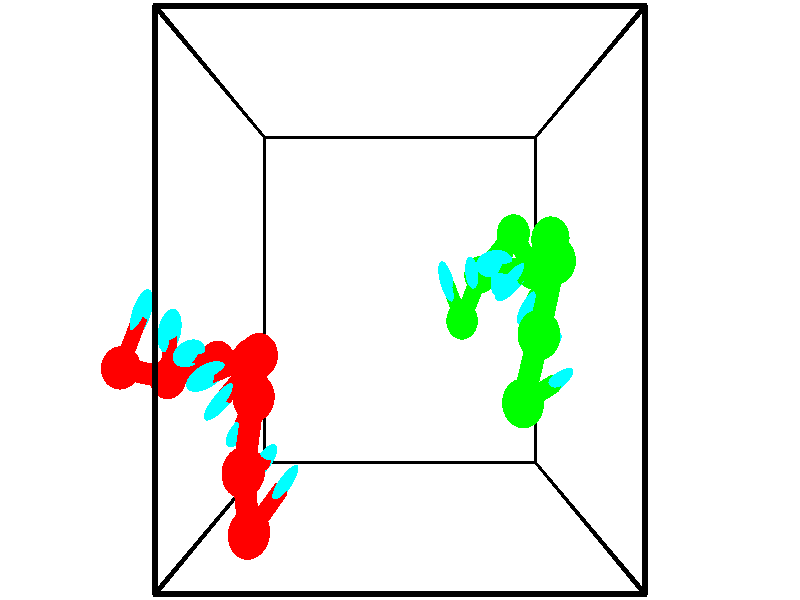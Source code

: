 // switches for output
#declare DRAW_BASES = 1; // possible values are 0, 1; only relevant for DNA ribbons
#declare DRAW_BASES_TYPE = 3; // possible values are 1, 2, 3; only relevant for DNA ribbons
#declare DRAW_FOG = 0; // set to 1 to enable fog

#include "colors.inc"

#include "transforms.inc"
background { rgb <1, 1, 1>}

#default {
   normal{
       ripples 0.25
       frequency 0.20
       turbulence 0.2
       lambda 5
   }
	finish {
		phong 0.1
		phong_size 40.
	}
}

// original window dimensions: 1024x640


// camera settings

camera {
	sky <-0, 1, 0>
	up <-0, 1, 0>
	right 1.6 * <1, 0, 0>
	location <2.5, 2.5, 11.1562>
	look_at <2.5, 2.5, 2.5>
	direction <0, 0, -8.6562>
	angle 67.0682
}


# declare cpy_camera_pos = <2.5, 2.5, 11.1562>;
# if (DRAW_FOG = 1)
fog {
	fog_type 2
	up vnormalize(cpy_camera_pos)
	color rgbt<1,1,1,0.3>
	distance 1e-5
	fog_alt 3e-3
	fog_offset 4
}
# end


// LIGHTS

# declare lum = 6;
global_settings {
	ambient_light rgb lum * <0.05, 0.05, 0.05>
	max_trace_level 15
}# declare cpy_direct_light_amount = 0.25;
light_source
{	1000 * <-1, -1, 1>,
	rgb lum * cpy_direct_light_amount
	parallel
}

light_source
{	1000 * <1, 1, -1>,
	rgb lum * cpy_direct_light_amount
	parallel
}

// strand 0

// nucleotide -1

// particle -1
sphere {
	<0.659073, 0.123190, 3.791512> 0.250000
	pigment { color rgbt <1,0,0,0> }
	no_shadow
}
cylinder {
	<0.842423, 0.326321, 3.499758>,  <0.952434, 0.448199, 3.324705>, 0.100000
	pigment { color rgbt <1,0,0,0> }
	no_shadow
}
cylinder {
	<0.842423, 0.326321, 3.499758>,  <0.659073, 0.123190, 3.791512>, 0.100000
	pigment { color rgbt <1,0,0,0> }
	no_shadow
}

// particle -1
sphere {
	<0.842423, 0.326321, 3.499758> 0.100000
	pigment { color rgbt <1,0,0,0> }
	no_shadow
}
sphere {
	0, 1
	scale<0.080000,0.200000,0.300000>
	matrix <-0.802166, 0.589732, -0.093520,
		0.382650, 0.627956, 0.677681,
		0.458376, 0.507827, -0.729385,
		0.979936, 0.478669, 3.280942>
	pigment { color rgbt <0,1,1,0> }
	no_shadow
}
cylinder {
	<0.640453, 0.794083, 3.984704>,  <0.659073, 0.123190, 3.791512>, 0.130000
	pigment { color rgbt <1,0,0,0> }
	no_shadow
}

// nucleotide -1

// particle -1
sphere {
	<0.640453, 0.794083, 3.984704> 0.250000
	pigment { color rgbt <1,0,0,0> }
	no_shadow
}
cylinder {
	<0.696697, 0.773525, 3.589212>,  <0.730444, 0.761191, 3.351917>, 0.100000
	pigment { color rgbt <1,0,0,0> }
	no_shadow
}
cylinder {
	<0.696697, 0.773525, 3.589212>,  <0.640453, 0.794083, 3.984704>, 0.100000
	pigment { color rgbt <1,0,0,0> }
	no_shadow
}

// particle -1
sphere {
	<0.696697, 0.773525, 3.589212> 0.100000
	pigment { color rgbt <1,0,0,0> }
	no_shadow
}
sphere {
	0, 1
	scale<0.080000,0.200000,0.300000>
	matrix <-0.817059, 0.557970, -0.145201,
		0.559144, 0.828268, 0.036465,
		0.140611, -0.051394, -0.988730,
		0.738881, 0.758107, 3.292593>
	pigment { color rgbt <0,1,1,0> }
	no_shadow
}
cylinder {
	<0.706650, 1.502849, 3.747910>,  <0.640453, 0.794083, 3.984704>, 0.130000
	pigment { color rgbt <1,0,0,0> }
	no_shadow
}

// nucleotide -1

// particle -1
sphere {
	<0.706650, 1.502849, 3.747910> 0.250000
	pigment { color rgbt <1,0,0,0> }
	no_shadow
}
cylinder {
	<0.537763, 1.260685, 3.478033>,  <0.436430, 1.115386, 3.316107>, 0.100000
	pigment { color rgbt <1,0,0,0> }
	no_shadow
}
cylinder {
	<0.537763, 1.260685, 3.478033>,  <0.706650, 1.502849, 3.747910>, 0.100000
	pigment { color rgbt <1,0,0,0> }
	no_shadow
}

// particle -1
sphere {
	<0.537763, 1.260685, 3.478033> 0.100000
	pigment { color rgbt <1,0,0,0> }
	no_shadow
}
sphere {
	0, 1
	scale<0.080000,0.200000,0.300000>
	matrix <-0.648332, 0.721867, -0.242019,
		0.633558, 0.335239, -0.697294,
		-0.422220, -0.605411, -0.674691,
		0.411097, 1.079062, 3.275626>
	pigment { color rgbt <0,1,1,0> }
	no_shadow
}
cylinder {
	<0.621405, 1.883443, 3.128688>,  <0.706650, 1.502849, 3.747910>, 0.130000
	pigment { color rgbt <1,0,0,0> }
	no_shadow
}

// nucleotide -1

// particle -1
sphere {
	<0.621405, 1.883443, 3.128688> 0.250000
	pigment { color rgbt <1,0,0,0> }
	no_shadow
}
cylinder {
	<0.340103, 1.599083, 3.131647>,  <0.171322, 1.428467, 3.133422>, 0.100000
	pigment { color rgbt <1,0,0,0> }
	no_shadow
}
cylinder {
	<0.340103, 1.599083, 3.131647>,  <0.621405, 1.883443, 3.128688>, 0.100000
	pigment { color rgbt <1,0,0,0> }
	no_shadow
}

// particle -1
sphere {
	<0.340103, 1.599083, 3.131647> 0.100000
	pigment { color rgbt <1,0,0,0> }
	no_shadow
}
sphere {
	0, 1
	scale<0.080000,0.200000,0.300000>
	matrix <-0.697036, 0.687419, -0.203949,
		0.139902, -0.148584, -0.978953,
		-0.703255, -0.710899, 0.007397,
		0.129127, 1.385813, 3.133866>
	pigment { color rgbt <0,1,1,0> }
	no_shadow
}
cylinder {
	<0.333436, 1.782471, 2.439460>,  <0.621405, 1.883443, 3.128688>, 0.130000
	pigment { color rgbt <1,0,0,0> }
	no_shadow
}

// nucleotide -1

// particle -1
sphere {
	<0.333436, 1.782471, 2.439460> 0.250000
	pigment { color rgbt <1,0,0,0> }
	no_shadow
}
cylinder {
	<0.067066, 1.697254, 2.725441>,  <-0.092756, 1.646124, 2.897029>, 0.100000
	pigment { color rgbt <1,0,0,0> }
	no_shadow
}
cylinder {
	<0.067066, 1.697254, 2.725441>,  <0.333436, 1.782471, 2.439460>, 0.100000
	pigment { color rgbt <1,0,0,0> }
	no_shadow
}

// particle -1
sphere {
	<0.067066, 1.697254, 2.725441> 0.100000
	pigment { color rgbt <1,0,0,0> }
	no_shadow
}
sphere {
	0, 1
	scale<0.080000,0.200000,0.300000>
	matrix <-0.662292, 0.609949, -0.435123,
		-0.343385, -0.763266, -0.547277,
		-0.665926, -0.213042, 0.714952,
		-0.132711, 1.633341, 2.939927>
	pigment { color rgbt <0,1,1,0> }
	no_shadow
}
cylinder {
	<-0.252685, 1.738425, 2.058088>,  <0.333436, 1.782471, 2.439460>, 0.130000
	pigment { color rgbt <1,0,0,0> }
	no_shadow
}

// nucleotide -1

// particle -1
sphere {
	<-0.252685, 1.738425, 2.058088> 0.250000
	pigment { color rgbt <1,0,0,0> }
	no_shadow
}
cylinder {
	<-0.362254, 1.817429, 2.434589>,  <-0.427996, 1.864831, 2.660490>, 0.100000
	pigment { color rgbt <1,0,0,0> }
	no_shadow
}
cylinder {
	<-0.362254, 1.817429, 2.434589>,  <-0.252685, 1.738425, 2.058088>, 0.100000
	pigment { color rgbt <1,0,0,0> }
	no_shadow
}

// particle -1
sphere {
	<-0.362254, 1.817429, 2.434589> 0.100000
	pigment { color rgbt <1,0,0,0> }
	no_shadow
}
sphere {
	0, 1
	scale<0.080000,0.200000,0.300000>
	matrix <-0.694548, 0.636348, -0.335656,
		-0.665259, -0.745689, -0.037131,
		-0.273923, 0.197509, 0.941253,
		-0.444431, 1.876681, 2.716965>
	pigment { color rgbt <0,1,1,0> }
	no_shadow
}
cylinder {
	<-0.908769, 1.537285, 2.277662>,  <-0.252685, 1.738425, 2.058088>, 0.130000
	pigment { color rgbt <1,0,0,0> }
	no_shadow
}

// nucleotide -1

// particle -1
sphere {
	<-0.908769, 1.537285, 2.277662> 0.250000
	pigment { color rgbt <1,0,0,0> }
	no_shadow
}
cylinder {
	<-0.822927, 1.877865, 2.469069>,  <-0.771423, 2.082213, 2.583912>, 0.100000
	pigment { color rgbt <1,0,0,0> }
	no_shadow
}
cylinder {
	<-0.822927, 1.877865, 2.469069>,  <-0.908769, 1.537285, 2.277662>, 0.100000
	pigment { color rgbt <1,0,0,0> }
	no_shadow
}

// particle -1
sphere {
	<-0.822927, 1.877865, 2.469069> 0.100000
	pigment { color rgbt <1,0,0,0> }
	no_shadow
}
sphere {
	0, 1
	scale<0.080000,0.200000,0.300000>
	matrix <-0.842136, 0.409470, -0.350914,
		-0.494724, -0.327668, 0.804911,
		0.214604, 0.851451, 0.478516,
		-0.758546, 2.133300, 2.612623>
	pigment { color rgbt <0,1,1,0> }
	no_shadow
}
cylinder {
	<-1.367380, 1.717470, 2.789346>,  <-0.908769, 1.537285, 2.277662>, 0.130000
	pigment { color rgbt <1,0,0,0> }
	no_shadow
}

// nucleotide -1

// particle -1
sphere {
	<-1.367380, 1.717470, 2.789346> 0.250000
	pigment { color rgbt <1,0,0,0> }
	no_shadow
}
cylinder {
	<-1.263437, 2.077652, 2.649828>,  <-1.201072, 2.293761, 2.566117>, 0.100000
	pigment { color rgbt <1,0,0,0> }
	no_shadow
}
cylinder {
	<-1.263437, 2.077652, 2.649828>,  <-1.367380, 1.717470, 2.789346>, 0.100000
	pigment { color rgbt <1,0,0,0> }
	no_shadow
}

// particle -1
sphere {
	<-1.263437, 2.077652, 2.649828> 0.100000
	pigment { color rgbt <1,0,0,0> }
	no_shadow
}
sphere {
	0, 1
	scale<0.080000,0.200000,0.300000>
	matrix <-0.964944, 0.228352, -0.129376,
		-0.036850, 0.370186, 0.928226,
		0.259856, 0.900454, -0.348794,
		-1.185480, 2.347788, 2.545190>
	pigment { color rgbt <0,1,1,0> }
	no_shadow
}
// strand 1

// nucleotide -1

// particle -1
sphere {
	<3.488620, 2.224101, 1.537339> 0.250000
	pigment { color rgbt <0,1,0,0> }
	no_shadow
}
cylinder {
	<3.333195, 2.516121, 1.762211>,  <3.239939, 2.691333, 1.897134>, 0.100000
	pigment { color rgbt <0,1,0,0> }
	no_shadow
}
cylinder {
	<3.333195, 2.516121, 1.762211>,  <3.488620, 2.224101, 1.537339>, 0.100000
	pigment { color rgbt <0,1,0,0> }
	no_shadow
}

// particle -1
sphere {
	<3.333195, 2.516121, 1.762211> 0.100000
	pigment { color rgbt <0,1,0,0> }
	no_shadow
}
sphere {
	0, 1
	scale<0.080000,0.200000,0.300000>
	matrix <0.906968, 0.195390, 0.373139,
		0.162565, 0.654867, -0.738053,
		-0.388564, 0.730049, 0.562180,
		3.216625, 2.735136, 1.930865>
	pigment { color rgbt <0,1,1,0> }
	no_shadow
}
cylinder {
	<3.785351, 2.835980, 1.453900>,  <3.488620, 2.224101, 1.537339>, 0.130000
	pigment { color rgbt <0,1,0,0> }
	no_shadow
}

// nucleotide -1

// particle -1
sphere {
	<3.785351, 2.835980, 1.453900> 0.250000
	pigment { color rgbt <0,1,0,0> }
	no_shadow
}
cylinder {
	<3.664917, 2.837692, 1.835335>,  <3.592657, 2.838720, 2.064196>, 0.100000
	pigment { color rgbt <0,1,0,0> }
	no_shadow
}
cylinder {
	<3.664917, 2.837692, 1.835335>,  <3.785351, 2.835980, 1.453900>, 0.100000
	pigment { color rgbt <0,1,0,0> }
	no_shadow
}

// particle -1
sphere {
	<3.664917, 2.837692, 1.835335> 0.100000
	pigment { color rgbt <0,1,0,0> }
	no_shadow
}
sphere {
	0, 1
	scale<0.080000,0.200000,0.300000>
	matrix <0.946342, 0.124462, 0.298238,
		-0.117408, 0.992215, -0.041524,
		-0.301085, 0.004281, 0.953588,
		3.574592, 2.838976, 2.121411>
	pigment { color rgbt <0,1,1,0> }
	no_shadow
}
cylinder {
	<4.245438, 3.350085, 1.855238>,  <3.785351, 2.835980, 1.453900>, 0.130000
	pigment { color rgbt <0,1,0,0> }
	no_shadow
}

// nucleotide -1

// particle -1
sphere {
	<4.245438, 3.350085, 1.855238> 0.250000
	pigment { color rgbt <0,1,0,0> }
	no_shadow
}
cylinder {
	<4.089809, 3.045471, 2.062580>,  <3.996433, 2.862703, 2.186985>, 0.100000
	pigment { color rgbt <0,1,0,0> }
	no_shadow
}
cylinder {
	<4.089809, 3.045471, 2.062580>,  <4.245438, 3.350085, 1.855238>, 0.100000
	pigment { color rgbt <0,1,0,0> }
	no_shadow
}

// particle -1
sphere {
	<4.089809, 3.045471, 2.062580> 0.100000
	pigment { color rgbt <0,1,0,0> }
	no_shadow
}
sphere {
	0, 1
	scale<0.080000,0.200000,0.300000>
	matrix <0.836212, -0.055882, 0.545552,
		-0.386489, 0.645712, 0.658545,
		-0.389070, -0.761533, 0.518355,
		3.973088, 2.817011, 2.218086>
	pigment { color rgbt <0,1,1,0> }
	no_shadow
}
cylinder {
	<4.446212, 2.880881, 2.305169>,  <4.245438, 3.350085, 1.855238>, 0.130000
	pigment { color rgbt <0,1,0,0> }
	no_shadow
}

// nucleotide -1

// particle -1
sphere {
	<4.446212, 2.880881, 2.305169> 0.250000
	pigment { color rgbt <0,1,0,0> }
	no_shadow
}
cylinder {
	<4.095184, 2.905937, 2.495304>,  <3.884567, 2.920971, 2.609385>, 0.100000
	pigment { color rgbt <0,1,0,0> }
	no_shadow
}
cylinder {
	<4.095184, 2.905937, 2.495304>,  <4.446212, 2.880881, 2.305169>, 0.100000
	pigment { color rgbt <0,1,0,0> }
	no_shadow
}

// particle -1
sphere {
	<4.095184, 2.905937, 2.495304> 0.100000
	pigment { color rgbt <0,1,0,0> }
	no_shadow
}
sphere {
	0, 1
	scale<0.080000,0.200000,0.300000>
	matrix <0.308330, -0.685488, 0.659575,
		0.367155, 0.725384, 0.582249,
		-0.877570, 0.062642, 0.475338,
		3.831913, 2.924730, 2.637906>
	pigment { color rgbt <0,1,1,0> }
	no_shadow
}
cylinder {
	<4.525876, 3.187423, 3.019146>,  <4.446212, 2.880881, 2.305169>, 0.130000
	pigment { color rgbt <0,1,0,0> }
	no_shadow
}

// nucleotide -1

// particle -1
sphere {
	<4.525876, 3.187423, 3.019146> 0.250000
	pigment { color rgbt <0,1,0,0> }
	no_shadow
}
cylinder {
	<4.246544, 2.911919, 2.941231>,  <4.078945, 2.746616, 2.894481>, 0.100000
	pigment { color rgbt <0,1,0,0> }
	no_shadow
}
cylinder {
	<4.246544, 2.911919, 2.941231>,  <4.525876, 3.187423, 3.019146>, 0.100000
	pigment { color rgbt <0,1,0,0> }
	no_shadow
}

// particle -1
sphere {
	<4.246544, 2.911919, 2.941231> 0.100000
	pigment { color rgbt <0,1,0,0> }
	no_shadow
}
sphere {
	0, 1
	scale<0.080000,0.200000,0.300000>
	matrix <0.524260, -0.677459, 0.515947,
		-0.487325, 0.258182, 0.834180,
		-0.698331, -0.688761, -0.194789,
		4.037045, 2.705290, 2.882794>
	pigment { color rgbt <0,1,1,0> }
	no_shadow
}
cylinder {
	<4.426179, 2.904803, 3.655255>,  <4.525876, 3.187423, 3.019146>, 0.130000
	pigment { color rgbt <0,1,0,0> }
	no_shadow
}

// nucleotide -1

// particle -1
sphere {
	<4.426179, 2.904803, 3.655255> 0.250000
	pigment { color rgbt <0,1,0,0> }
	no_shadow
}
cylinder {
	<4.317070, 2.637711, 3.378204>,  <4.251605, 2.477455, 3.211974>, 0.100000
	pigment { color rgbt <0,1,0,0> }
	no_shadow
}
cylinder {
	<4.317070, 2.637711, 3.378204>,  <4.426179, 2.904803, 3.655255>, 0.100000
	pigment { color rgbt <0,1,0,0> }
	no_shadow
}

// particle -1
sphere {
	<4.317070, 2.637711, 3.378204> 0.100000
	pigment { color rgbt <0,1,0,0> }
	no_shadow
}
sphere {
	0, 1
	scale<0.080000,0.200000,0.300000>
	matrix <0.567838, -0.692895, 0.444362,
		-0.776631, -0.272090, 0.568165,
		-0.272772, -0.667731, -0.692626,
		4.235239, 2.437391, 3.170416>
	pigment { color rgbt <0,1,1,0> }
	no_shadow
}
cylinder {
	<4.158375, 2.153285, 3.947205>,  <4.426179, 2.904803, 3.655255>, 0.130000
	pigment { color rgbt <0,1,0,0> }
	no_shadow
}

// nucleotide -1

// particle -1
sphere {
	<4.158375, 2.153285, 3.947205> 0.250000
	pigment { color rgbt <0,1,0,0> }
	no_shadow
}
cylinder {
	<4.305584, 2.083130, 3.581955>,  <4.393909, 2.041037, 3.362805>, 0.100000
	pigment { color rgbt <0,1,0,0> }
	no_shadow
}
cylinder {
	<4.305584, 2.083130, 3.581955>,  <4.158375, 2.153285, 3.947205>, 0.100000
	pigment { color rgbt <0,1,0,0> }
	no_shadow
}

// particle -1
sphere {
	<4.305584, 2.083130, 3.581955> 0.100000
	pigment { color rgbt <0,1,0,0> }
	no_shadow
}
sphere {
	0, 1
	scale<0.080000,0.200000,0.300000>
	matrix <0.419878, -0.844871, 0.331504,
		-0.829615, -0.505402, -0.237291,
		0.368024, -0.175387, -0.913126,
		4.415990, 2.030513, 3.308017>
	pigment { color rgbt <0,1,1,0> }
	no_shadow
}
cylinder {
	<3.999777, 1.448428, 3.786496>,  <4.158375, 2.153285, 3.947205>, 0.130000
	pigment { color rgbt <0,1,0,0> }
	no_shadow
}

// nucleotide -1

// particle -1
sphere {
	<3.999777, 1.448428, 3.786496> 0.250000
	pigment { color rgbt <0,1,0,0> }
	no_shadow
}
cylinder {
	<4.300201, 1.544937, 3.540668>,  <4.480456, 1.602843, 3.393172>, 0.100000
	pigment { color rgbt <0,1,0,0> }
	no_shadow
}
cylinder {
	<4.300201, 1.544937, 3.540668>,  <3.999777, 1.448428, 3.786496>, 0.100000
	pigment { color rgbt <0,1,0,0> }
	no_shadow
}

// particle -1
sphere {
	<4.300201, 1.544937, 3.540668> 0.100000
	pigment { color rgbt <0,1,0,0> }
	no_shadow
}
sphere {
	0, 1
	scale<0.080000,0.200000,0.300000>
	matrix <0.528243, -0.777991, 0.340132,
		-0.396063, -0.580101, -0.711770,
		0.751061, 0.241273, -0.614568,
		4.525520, 1.617319, 3.356298>
	pigment { color rgbt <0,1,1,0> }
	no_shadow
}
// box output
cylinder {
	<0.000000, 0.000000, 0.000000>,  <5.000000, 0.000000, 0.000000>, 0.025000
	pigment { color rgbt <0,0,0,0> }
	no_shadow
}
cylinder {
	<0.000000, 0.000000, 0.000000>,  <0.000000, 5.000000, 0.000000>, 0.025000
	pigment { color rgbt <0,0,0,0> }
	no_shadow
}
cylinder {
	<0.000000, 0.000000, 0.000000>,  <0.000000, 0.000000, 5.000000>, 0.025000
	pigment { color rgbt <0,0,0,0> }
	no_shadow
}
cylinder {
	<5.000000, 5.000000, 5.000000>,  <0.000000, 5.000000, 5.000000>, 0.025000
	pigment { color rgbt <0,0,0,0> }
	no_shadow
}
cylinder {
	<5.000000, 5.000000, 5.000000>,  <5.000000, 0.000000, 5.000000>, 0.025000
	pigment { color rgbt <0,0,0,0> }
	no_shadow
}
cylinder {
	<5.000000, 5.000000, 5.000000>,  <5.000000, 5.000000, 0.000000>, 0.025000
	pigment { color rgbt <0,0,0,0> }
	no_shadow
}
cylinder {
	<0.000000, 0.000000, 5.000000>,  <0.000000, 5.000000, 5.000000>, 0.025000
	pigment { color rgbt <0,0,0,0> }
	no_shadow
}
cylinder {
	<0.000000, 0.000000, 5.000000>,  <5.000000, 0.000000, 5.000000>, 0.025000
	pigment { color rgbt <0,0,0,0> }
	no_shadow
}
cylinder {
	<5.000000, 5.000000, 0.000000>,  <0.000000, 5.000000, 0.000000>, 0.025000
	pigment { color rgbt <0,0,0,0> }
	no_shadow
}
cylinder {
	<5.000000, 5.000000, 0.000000>,  <5.000000, 0.000000, 0.000000>, 0.025000
	pigment { color rgbt <0,0,0,0> }
	no_shadow
}
cylinder {
	<5.000000, 0.000000, 5.000000>,  <5.000000, 0.000000, 0.000000>, 0.025000
	pigment { color rgbt <0,0,0,0> }
	no_shadow
}
cylinder {
	<0.000000, 5.000000, 0.000000>,  <0.000000, 5.000000, 5.000000>, 0.025000
	pigment { color rgbt <0,0,0,0> }
	no_shadow
}
// end of box output
